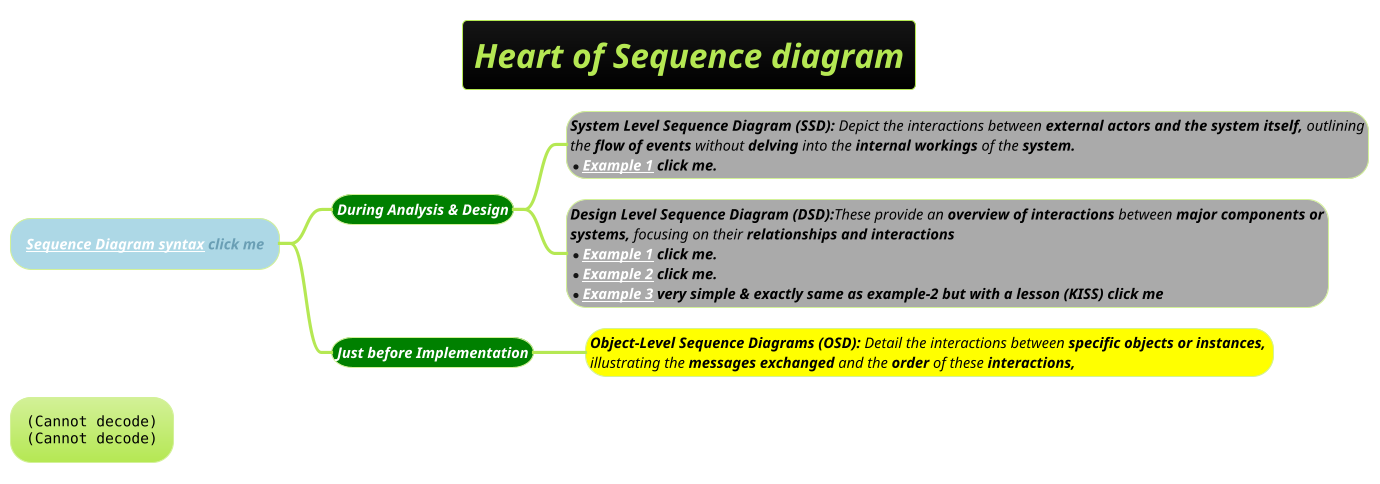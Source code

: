 @startmindmap
!theme hacker
*[#lightblue] <b><i><size:14>[[docs/2-uml/PlantUML/sequence-diagram/sequence-diagram-syntax.png Sequence Diagram syntax]] click me
**[#green] <color #white><b><i><size:14>During Analysis & Design
***[#a]:<color #black><i><size:14><b>System Level Sequence Diagram (SSD):</b> Depict the interactions between **external actors and the system itself,** outlining
<i><size:14><color #black>the **flow of events** without **delving** into the **internal workings** of the <b>system.
*<i><size:14><color #black><b>[[docs/2-uml/PlantUML/sequence-diagram/images/img_2.png Example 1]] click me.;

***[#a]:<color #black><i><size:14><b>Design Level Sequence Diagram (DSD):</b>These provide an **overview of interactions** between <b>major components or
<i><size:14><color #black>**systems,** focusing on their <b>relationships and interactions
*<i><size:14><color #black><b>[[docs/2-uml/PlantUML/sequence-diagram/AWS-sequence-diagram.puml Example 1]] click me.
*<i><size:14><color #black><b>[[docs/2-uml/PlantUML/sequence-diagram/AWS-sequence-diagram1.puml Example 2]] click me.
*<i><size:14><color #black><b>[[docs/2-uml/PlantUML/sequence-diagram/AWS-sequence-diagram2.puml Example 3]] very simple & exactly same as example-2 but with a lesson (KISS) click me;
**[#green] <color #white><b><i><size:14>Just before Implementation
***[#yellow] <color #black><i><size:14><b>Object-Level Sequence Diagrams (OSD):</b> Detail the interactions between **specific objects or instances,** \n<i><size:14><color #black>illustrating the **messages exchanged** and the **order** of these <b>interactions,

title =<b><i>Heart of Sequence diagram

*:<img:images/img.png>
<img:images/img_1.png>;

@endmindmap